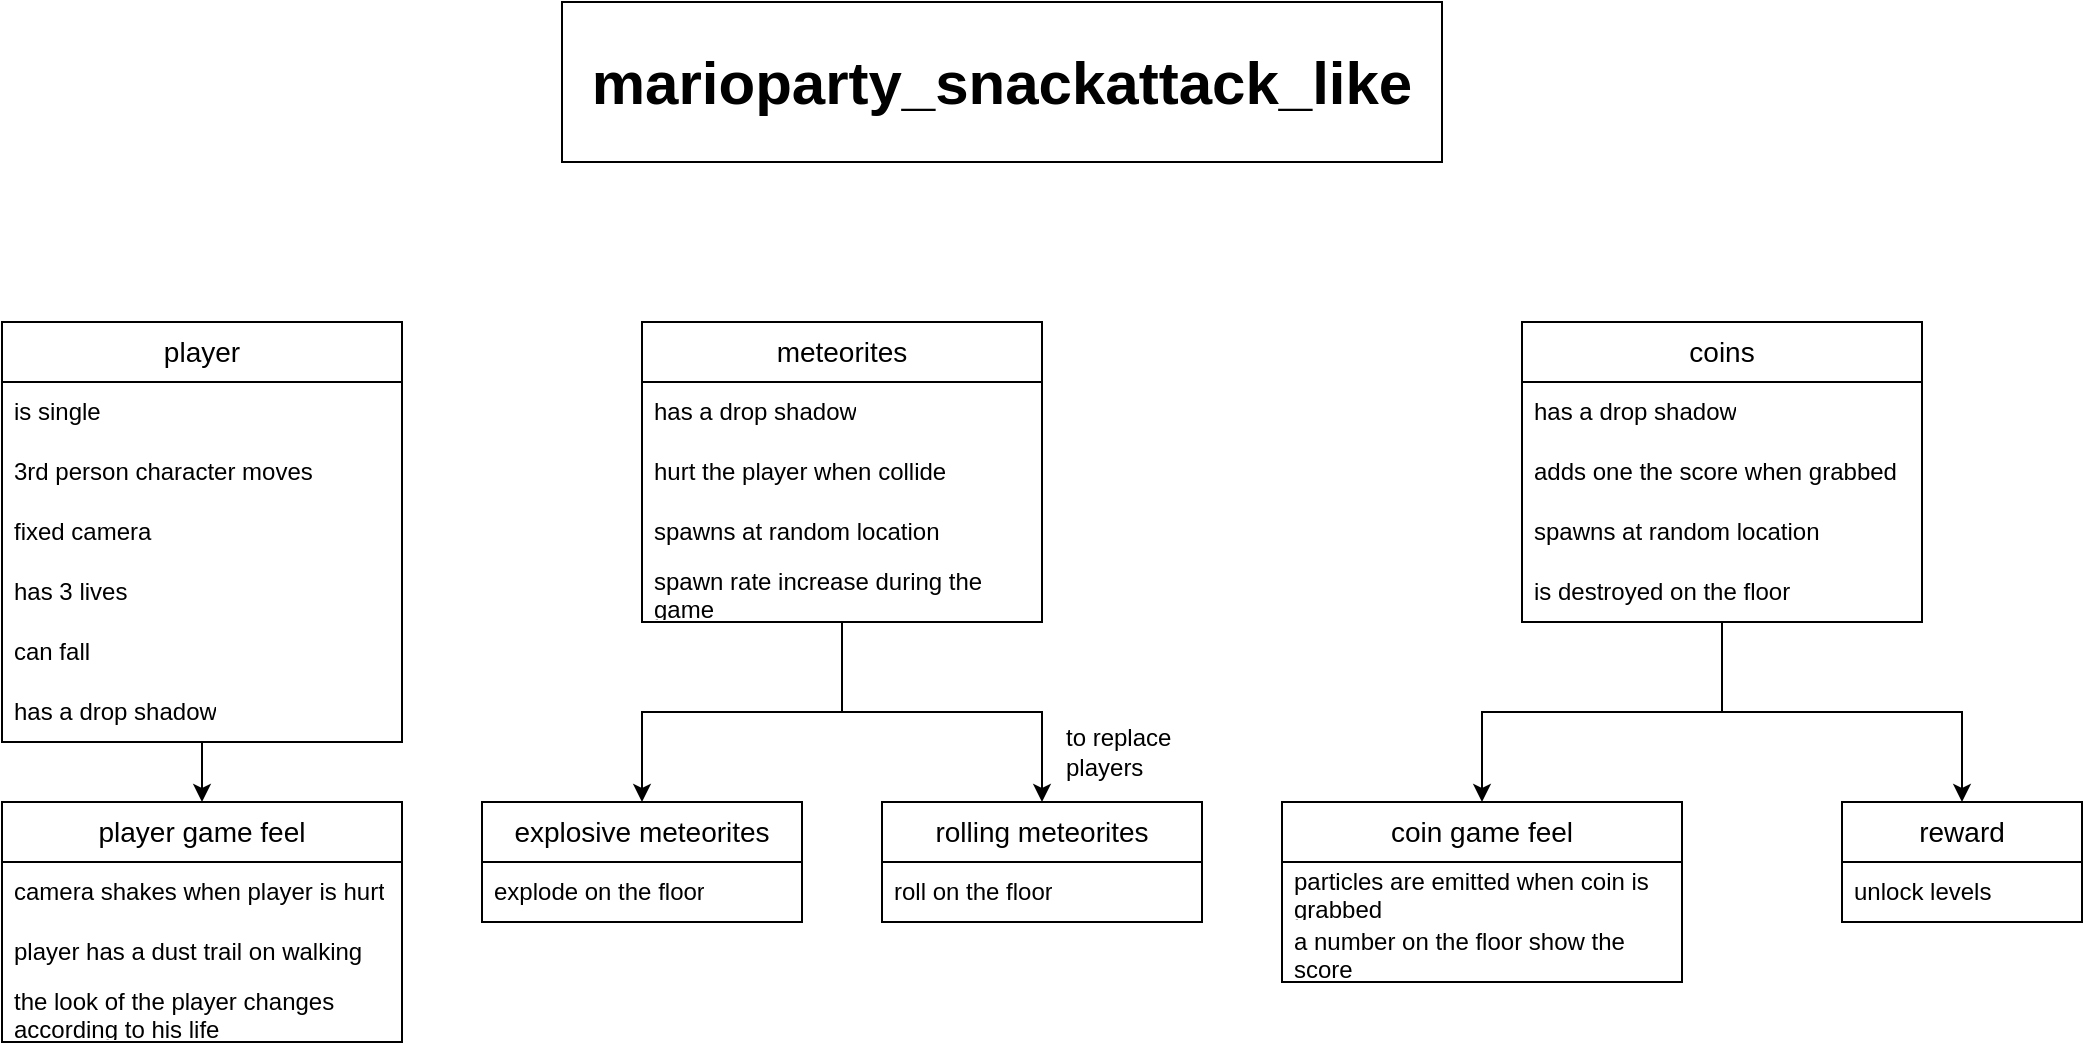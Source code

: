 <mxfile version="26.0.9">
  <diagram name="Page-1" id="nzOVeVPVzizt6eblX2lI">
    <mxGraphModel dx="2074" dy="814" grid="1" gridSize="10" guides="1" tooltips="1" connect="1" arrows="1" fold="1" page="0" pageScale="1" pageWidth="827" pageHeight="1169" math="0" shadow="0">
      <root>
        <mxCell id="0" />
        <mxCell id="1" parent="0" />
        <mxCell id="U9UumoXJkAUg3XSnMvCX-1" value="marioparty_snackattack_like" style="text;html=1;align=center;verticalAlign=middle;whiteSpace=wrap;rounded=0;fontSize=30;fillColor=default;strokeColor=default;fontStyle=1" vertex="1" parent="1">
          <mxGeometry x="480" y="560" width="440" height="80" as="geometry" />
        </mxCell>
        <mxCell id="U9UumoXJkAUg3XSnMvCX-46" style="edgeStyle=orthogonalEdgeStyle;rounded=0;orthogonalLoop=1;jettySize=auto;html=1;" edge="1" parent="1" source="U9UumoXJkAUg3XSnMvCX-2" target="U9UumoXJkAUg3XSnMvCX-37">
          <mxGeometry relative="1" as="geometry" />
        </mxCell>
        <mxCell id="U9UumoXJkAUg3XSnMvCX-2" value="player" style="swimlane;fontStyle=0;childLayout=stackLayout;horizontal=1;startSize=30;horizontalStack=0;resizeParent=1;resizeParentMax=0;resizeLast=0;collapsible=1;marginBottom=0;whiteSpace=wrap;html=1;fontSize=14;" vertex="1" parent="1">
          <mxGeometry x="200" y="720" width="200" height="210" as="geometry" />
        </mxCell>
        <mxCell id="U9UumoXJkAUg3XSnMvCX-3" value="is single" style="text;strokeColor=none;fillColor=none;align=left;verticalAlign=middle;spacingLeft=4;spacingRight=4;overflow=hidden;points=[[0,0.5],[1,0.5]];portConstraint=eastwest;rotatable=0;whiteSpace=wrap;html=1;" vertex="1" parent="U9UumoXJkAUg3XSnMvCX-2">
          <mxGeometry y="30" width="200" height="30" as="geometry" />
        </mxCell>
        <mxCell id="U9UumoXJkAUg3XSnMvCX-4" value="3rd person character moves" style="text;strokeColor=none;fillColor=none;align=left;verticalAlign=middle;spacingLeft=4;spacingRight=4;overflow=hidden;points=[[0,0.5],[1,0.5]];portConstraint=eastwest;rotatable=0;whiteSpace=wrap;html=1;" vertex="1" parent="U9UumoXJkAUg3XSnMvCX-2">
          <mxGeometry y="60" width="200" height="30" as="geometry" />
        </mxCell>
        <mxCell id="U9UumoXJkAUg3XSnMvCX-6" value="fixed camera" style="text;strokeColor=none;fillColor=none;align=left;verticalAlign=middle;spacingLeft=4;spacingRight=4;overflow=hidden;points=[[0,0.5],[1,0.5]];portConstraint=eastwest;rotatable=0;whiteSpace=wrap;html=1;" vertex="1" parent="U9UumoXJkAUg3XSnMvCX-2">
          <mxGeometry y="90" width="200" height="30" as="geometry" />
        </mxCell>
        <mxCell id="U9UumoXJkAUg3XSnMvCX-7" value="has 3 lives" style="text;strokeColor=none;fillColor=none;align=left;verticalAlign=middle;spacingLeft=4;spacingRight=4;overflow=hidden;points=[[0,0.5],[1,0.5]];portConstraint=eastwest;rotatable=0;whiteSpace=wrap;html=1;" vertex="1" parent="U9UumoXJkAUg3XSnMvCX-2">
          <mxGeometry y="120" width="200" height="30" as="geometry" />
        </mxCell>
        <mxCell id="U9UumoXJkAUg3XSnMvCX-9" value="can fall" style="text;strokeColor=none;fillColor=none;align=left;verticalAlign=middle;spacingLeft=4;spacingRight=4;overflow=hidden;points=[[0,0.5],[1,0.5]];portConstraint=eastwest;rotatable=0;whiteSpace=wrap;html=1;" vertex="1" parent="U9UumoXJkAUg3XSnMvCX-2">
          <mxGeometry y="150" width="200" height="30" as="geometry" />
        </mxCell>
        <mxCell id="U9UumoXJkAUg3XSnMvCX-16" value="has a drop shadow" style="text;strokeColor=none;fillColor=none;align=left;verticalAlign=middle;spacingLeft=4;spacingRight=4;overflow=hidden;points=[[0,0.5],[1,0.5]];portConstraint=eastwest;rotatable=0;whiteSpace=wrap;html=1;" vertex="1" parent="U9UumoXJkAUg3XSnMvCX-2">
          <mxGeometry y="180" width="200" height="30" as="geometry" />
        </mxCell>
        <mxCell id="U9UumoXJkAUg3XSnMvCX-25" style="edgeStyle=orthogonalEdgeStyle;rounded=0;orthogonalLoop=1;jettySize=auto;html=1;" edge="1" parent="1" source="U9UumoXJkAUg3XSnMvCX-10" target="U9UumoXJkAUg3XSnMvCX-19">
          <mxGeometry relative="1" as="geometry" />
        </mxCell>
        <mxCell id="U9UumoXJkAUg3XSnMvCX-26" style="edgeStyle=orthogonalEdgeStyle;rounded=0;orthogonalLoop=1;jettySize=auto;html=1;" edge="1" parent="1" source="U9UumoXJkAUg3XSnMvCX-10" target="U9UumoXJkAUg3XSnMvCX-23">
          <mxGeometry relative="1" as="geometry" />
        </mxCell>
        <mxCell id="U9UumoXJkAUg3XSnMvCX-10" value="meteorites" style="swimlane;fontStyle=0;childLayout=stackLayout;horizontal=1;startSize=30;horizontalStack=0;resizeParent=1;resizeParentMax=0;resizeLast=0;collapsible=1;marginBottom=0;whiteSpace=wrap;html=1;fontSize=14;" vertex="1" parent="1">
          <mxGeometry x="520" y="720" width="200" height="150" as="geometry" />
        </mxCell>
        <mxCell id="U9UumoXJkAUg3XSnMvCX-11" value="has a drop shadow" style="text;strokeColor=none;fillColor=none;align=left;verticalAlign=middle;spacingLeft=4;spacingRight=4;overflow=hidden;points=[[0,0.5],[1,0.5]];portConstraint=eastwest;rotatable=0;whiteSpace=wrap;html=1;" vertex="1" parent="U9UumoXJkAUg3XSnMvCX-10">
          <mxGeometry y="30" width="200" height="30" as="geometry" />
        </mxCell>
        <mxCell id="U9UumoXJkAUg3XSnMvCX-17" value="hurt the player when collide" style="text;strokeColor=none;fillColor=none;align=left;verticalAlign=middle;spacingLeft=4;spacingRight=4;overflow=hidden;points=[[0,0.5],[1,0.5]];portConstraint=eastwest;rotatable=0;whiteSpace=wrap;html=1;" vertex="1" parent="U9UumoXJkAUg3XSnMvCX-10">
          <mxGeometry y="60" width="200" height="30" as="geometry" />
        </mxCell>
        <mxCell id="U9UumoXJkAUg3XSnMvCX-27" value="spawns at random location" style="text;strokeColor=none;fillColor=none;align=left;verticalAlign=middle;spacingLeft=4;spacingRight=4;overflow=hidden;points=[[0,0.5],[1,0.5]];portConstraint=eastwest;rotatable=0;whiteSpace=wrap;html=1;" vertex="1" parent="U9UumoXJkAUg3XSnMvCX-10">
          <mxGeometry y="90" width="200" height="30" as="geometry" />
        </mxCell>
        <mxCell id="U9UumoXJkAUg3XSnMvCX-59" value="spawn rate increase during the game" style="text;strokeColor=none;fillColor=none;align=left;verticalAlign=middle;spacingLeft=4;spacingRight=4;overflow=hidden;points=[[0,0.5],[1,0.5]];portConstraint=eastwest;rotatable=0;whiteSpace=wrap;html=1;" vertex="1" parent="U9UumoXJkAUg3XSnMvCX-10">
          <mxGeometry y="120" width="200" height="30" as="geometry" />
        </mxCell>
        <mxCell id="U9UumoXJkAUg3XSnMvCX-19" value="explosive meteorites" style="swimlane;fontStyle=0;childLayout=stackLayout;horizontal=1;startSize=30;horizontalStack=0;resizeParent=1;resizeParentMax=0;resizeLast=0;collapsible=1;marginBottom=0;whiteSpace=wrap;html=1;fontSize=14;" vertex="1" parent="1">
          <mxGeometry x="440" y="960" width="160" height="60" as="geometry" />
        </mxCell>
        <mxCell id="U9UumoXJkAUg3XSnMvCX-20" value="explode on the floor" style="text;strokeColor=none;fillColor=none;align=left;verticalAlign=middle;spacingLeft=4;spacingRight=4;overflow=hidden;points=[[0,0.5],[1,0.5]];portConstraint=eastwest;rotatable=0;whiteSpace=wrap;html=1;" vertex="1" parent="U9UumoXJkAUg3XSnMvCX-19">
          <mxGeometry y="30" width="160" height="30" as="geometry" />
        </mxCell>
        <mxCell id="U9UumoXJkAUg3XSnMvCX-23" value="rolling meteorites" style="swimlane;fontStyle=0;childLayout=stackLayout;horizontal=1;startSize=30;horizontalStack=0;resizeParent=1;resizeParentMax=0;resizeLast=0;collapsible=1;marginBottom=0;whiteSpace=wrap;html=1;fontSize=14;" vertex="1" parent="1">
          <mxGeometry x="640" y="960" width="160" height="60" as="geometry" />
        </mxCell>
        <mxCell id="U9UumoXJkAUg3XSnMvCX-24" value="roll on the floor" style="text;strokeColor=none;fillColor=none;align=left;verticalAlign=middle;spacingLeft=4;spacingRight=4;overflow=hidden;points=[[0,0.5],[1,0.5]];portConstraint=eastwest;rotatable=0;whiteSpace=wrap;html=1;" vertex="1" parent="U9UumoXJkAUg3XSnMvCX-23">
          <mxGeometry y="30" width="160" height="30" as="geometry" />
        </mxCell>
        <mxCell id="U9UumoXJkAUg3XSnMvCX-57" style="edgeStyle=orthogonalEdgeStyle;rounded=0;orthogonalLoop=1;jettySize=auto;html=1;" edge="1" parent="1" source="U9UumoXJkAUg3XSnMvCX-28" target="U9UumoXJkAUg3XSnMvCX-52">
          <mxGeometry relative="1" as="geometry" />
        </mxCell>
        <mxCell id="U9UumoXJkAUg3XSnMvCX-63" style="edgeStyle=orthogonalEdgeStyle;rounded=0;orthogonalLoop=1;jettySize=auto;html=1;" edge="1" parent="1" source="U9UumoXJkAUg3XSnMvCX-28" target="U9UumoXJkAUg3XSnMvCX-60">
          <mxGeometry relative="1" as="geometry" />
        </mxCell>
        <mxCell id="U9UumoXJkAUg3XSnMvCX-28" value="coins" style="swimlane;fontStyle=0;childLayout=stackLayout;horizontal=1;startSize=30;horizontalStack=0;resizeParent=1;resizeParentMax=0;resizeLast=0;collapsible=1;marginBottom=0;whiteSpace=wrap;html=1;fontSize=14;" vertex="1" parent="1">
          <mxGeometry x="960" y="720" width="200" height="150" as="geometry" />
        </mxCell>
        <mxCell id="U9UumoXJkAUg3XSnMvCX-29" value="has a drop shadow" style="text;strokeColor=none;fillColor=none;align=left;verticalAlign=middle;spacingLeft=4;spacingRight=4;overflow=hidden;points=[[0,0.5],[1,0.5]];portConstraint=eastwest;rotatable=0;whiteSpace=wrap;html=1;" vertex="1" parent="U9UumoXJkAUg3XSnMvCX-28">
          <mxGeometry y="30" width="200" height="30" as="geometry" />
        </mxCell>
        <mxCell id="U9UumoXJkAUg3XSnMvCX-30" value="adds one the score when grabbed" style="text;strokeColor=none;fillColor=none;align=left;verticalAlign=middle;spacingLeft=4;spacingRight=4;overflow=hidden;points=[[0,0.5],[1,0.5]];portConstraint=eastwest;rotatable=0;whiteSpace=wrap;html=1;" vertex="1" parent="U9UumoXJkAUg3XSnMvCX-28">
          <mxGeometry y="60" width="200" height="30" as="geometry" />
        </mxCell>
        <mxCell id="U9UumoXJkAUg3XSnMvCX-31" value="spawns at random location" style="text;strokeColor=none;fillColor=none;align=left;verticalAlign=middle;spacingLeft=4;spacingRight=4;overflow=hidden;points=[[0,0.5],[1,0.5]];portConstraint=eastwest;rotatable=0;whiteSpace=wrap;html=1;" vertex="1" parent="U9UumoXJkAUg3XSnMvCX-28">
          <mxGeometry y="90" width="200" height="30" as="geometry" />
        </mxCell>
        <mxCell id="U9UumoXJkAUg3XSnMvCX-35" value="is destroyed on the floor" style="text;strokeColor=none;fillColor=none;align=left;verticalAlign=middle;spacingLeft=4;spacingRight=4;overflow=hidden;points=[[0,0.5],[1,0.5]];portConstraint=eastwest;rotatable=0;whiteSpace=wrap;html=1;" vertex="1" parent="U9UumoXJkAUg3XSnMvCX-28">
          <mxGeometry y="120" width="200" height="30" as="geometry" />
        </mxCell>
        <mxCell id="U9UumoXJkAUg3XSnMvCX-36" value="to replace players" style="text;html=1;align=left;verticalAlign=middle;whiteSpace=wrap;rounded=0;" vertex="1" parent="1">
          <mxGeometry x="730" y="920" width="60" height="30" as="geometry" />
        </mxCell>
        <mxCell id="U9UumoXJkAUg3XSnMvCX-37" value="player game feel" style="swimlane;fontStyle=0;childLayout=stackLayout;horizontal=1;startSize=30;horizontalStack=0;resizeParent=1;resizeParentMax=0;resizeLast=0;collapsible=1;marginBottom=0;whiteSpace=wrap;html=1;fontSize=14;" vertex="1" parent="1">
          <mxGeometry x="200" y="960" width="200" height="120" as="geometry" />
        </mxCell>
        <mxCell id="U9UumoXJkAUg3XSnMvCX-43" value="camera shakes when player is hurt" style="text;strokeColor=none;fillColor=none;align=left;verticalAlign=middle;spacingLeft=4;spacingRight=4;overflow=hidden;points=[[0,0.5],[1,0.5]];portConstraint=eastwest;rotatable=0;whiteSpace=wrap;html=1;" vertex="1" parent="U9UumoXJkAUg3XSnMvCX-37">
          <mxGeometry y="30" width="200" height="30" as="geometry" />
        </mxCell>
        <mxCell id="U9UumoXJkAUg3XSnMvCX-44" value="player has a dust trail on walking" style="text;strokeColor=none;fillColor=none;align=left;verticalAlign=middle;spacingLeft=4;spacingRight=4;overflow=hidden;points=[[0,0.5],[1,0.5]];portConstraint=eastwest;rotatable=0;whiteSpace=wrap;html=1;" vertex="1" parent="U9UumoXJkAUg3XSnMvCX-37">
          <mxGeometry y="60" width="200" height="30" as="geometry" />
        </mxCell>
        <mxCell id="U9UumoXJkAUg3XSnMvCX-45" value="the look of the player changes according to his life" style="text;strokeColor=none;fillColor=none;align=left;verticalAlign=middle;spacingLeft=4;spacingRight=4;overflow=hidden;points=[[0,0.5],[1,0.5]];portConstraint=eastwest;rotatable=0;whiteSpace=wrap;html=1;" vertex="1" parent="U9UumoXJkAUg3XSnMvCX-37">
          <mxGeometry y="90" width="200" height="30" as="geometry" />
        </mxCell>
        <mxCell id="U9UumoXJkAUg3XSnMvCX-52" value="coin game feel" style="swimlane;fontStyle=0;childLayout=stackLayout;horizontal=1;startSize=30;horizontalStack=0;resizeParent=1;resizeParentMax=0;resizeLast=0;collapsible=1;marginBottom=0;whiteSpace=wrap;html=1;fontSize=14;" vertex="1" parent="1">
          <mxGeometry x="840" y="960" width="200" height="90" as="geometry" />
        </mxCell>
        <mxCell id="U9UumoXJkAUg3XSnMvCX-56" value="particles are emitted when coin is grabbed" style="text;strokeColor=none;fillColor=none;align=left;verticalAlign=middle;spacingLeft=4;spacingRight=4;overflow=hidden;points=[[0,0.5],[1,0.5]];portConstraint=eastwest;rotatable=0;whiteSpace=wrap;html=1;" vertex="1" parent="U9UumoXJkAUg3XSnMvCX-52">
          <mxGeometry y="30" width="200" height="30" as="geometry" />
        </mxCell>
        <mxCell id="U9UumoXJkAUg3XSnMvCX-58" value="a number on the floor show the score" style="text;strokeColor=none;fillColor=none;align=left;verticalAlign=middle;spacingLeft=4;spacingRight=4;overflow=hidden;points=[[0,0.5],[1,0.5]];portConstraint=eastwest;rotatable=0;whiteSpace=wrap;html=1;" vertex="1" parent="U9UumoXJkAUg3XSnMvCX-52">
          <mxGeometry y="60" width="200" height="30" as="geometry" />
        </mxCell>
        <mxCell id="U9UumoXJkAUg3XSnMvCX-60" value="reward" style="swimlane;fontStyle=0;childLayout=stackLayout;horizontal=1;startSize=30;horizontalStack=0;resizeParent=1;resizeParentMax=0;resizeLast=0;collapsible=1;marginBottom=0;whiteSpace=wrap;html=1;fontSize=14;" vertex="1" parent="1">
          <mxGeometry x="1120" y="960" width="120" height="60" as="geometry" />
        </mxCell>
        <mxCell id="U9UumoXJkAUg3XSnMvCX-61" value="unlock levels" style="text;strokeColor=none;fillColor=none;align=left;verticalAlign=middle;spacingLeft=4;spacingRight=4;overflow=hidden;points=[[0,0.5],[1,0.5]];portConstraint=eastwest;rotatable=0;whiteSpace=wrap;html=1;" vertex="1" parent="U9UumoXJkAUg3XSnMvCX-60">
          <mxGeometry y="30" width="120" height="30" as="geometry" />
        </mxCell>
      </root>
    </mxGraphModel>
  </diagram>
</mxfile>
